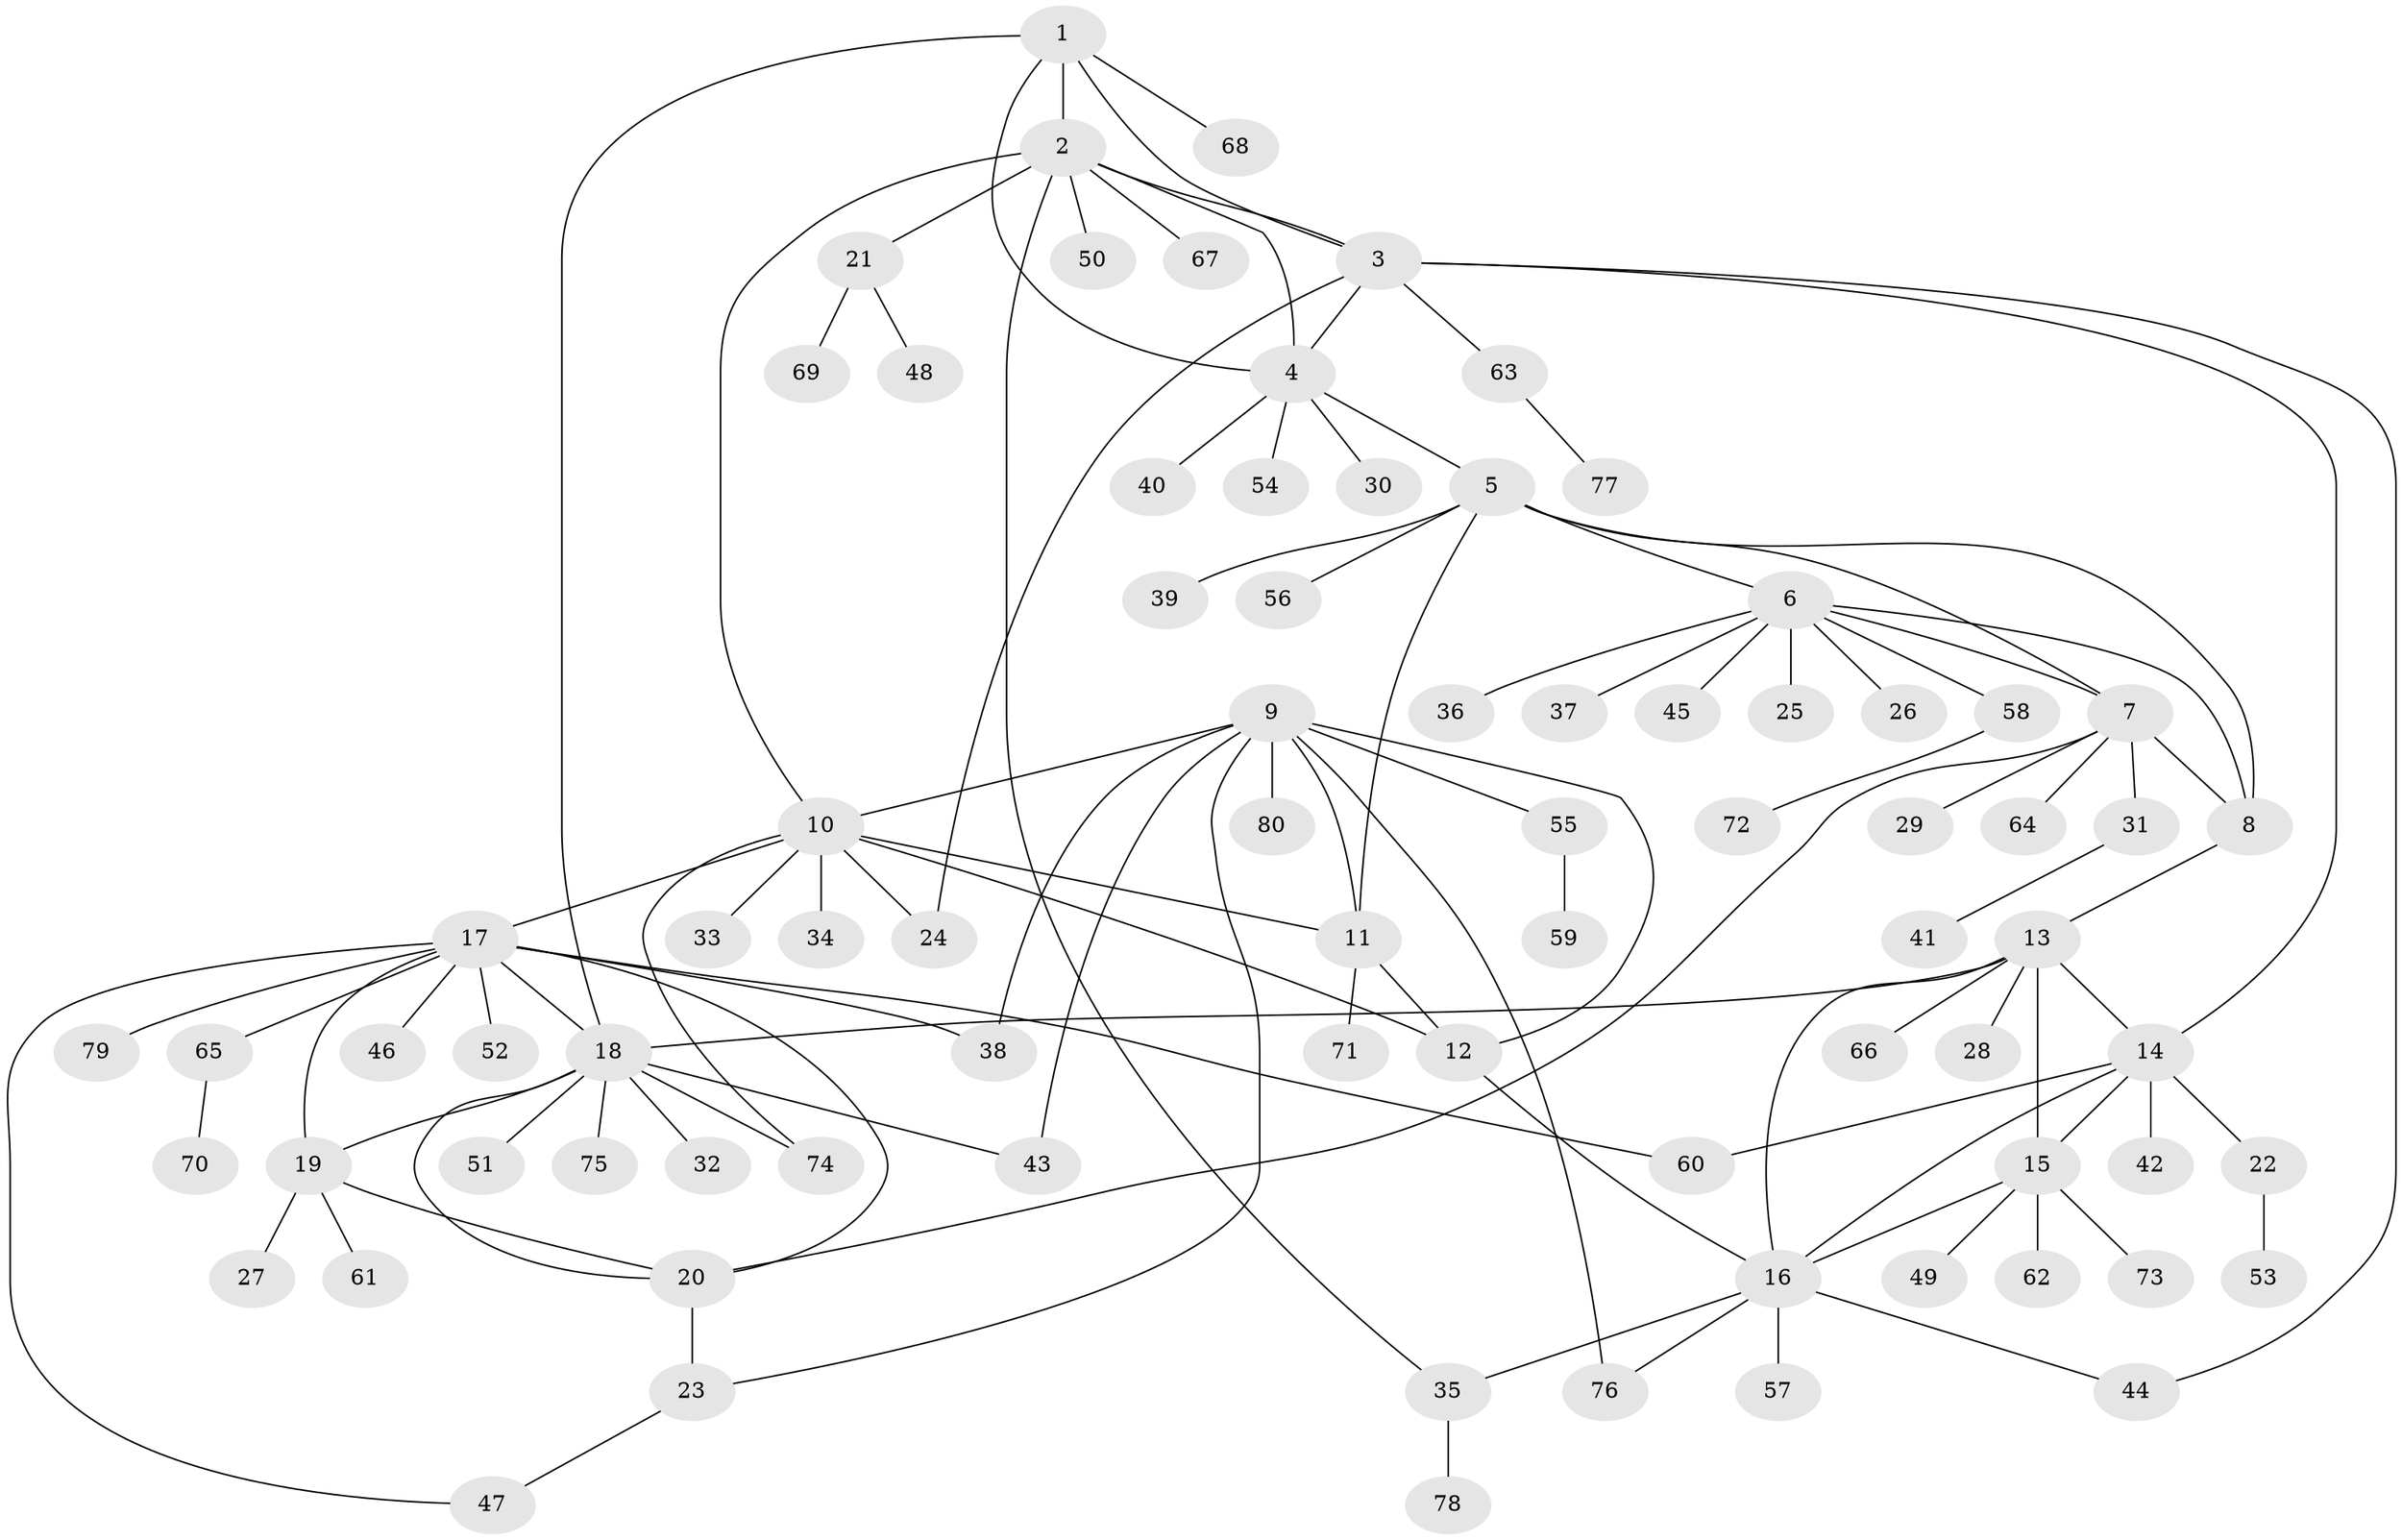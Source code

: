 // Generated by graph-tools (version 1.1) at 2025/50/03/09/25 03:50:34]
// undirected, 80 vertices, 110 edges
graph export_dot {
graph [start="1"]
  node [color=gray90,style=filled];
  1;
  2;
  3;
  4;
  5;
  6;
  7;
  8;
  9;
  10;
  11;
  12;
  13;
  14;
  15;
  16;
  17;
  18;
  19;
  20;
  21;
  22;
  23;
  24;
  25;
  26;
  27;
  28;
  29;
  30;
  31;
  32;
  33;
  34;
  35;
  36;
  37;
  38;
  39;
  40;
  41;
  42;
  43;
  44;
  45;
  46;
  47;
  48;
  49;
  50;
  51;
  52;
  53;
  54;
  55;
  56;
  57;
  58;
  59;
  60;
  61;
  62;
  63;
  64;
  65;
  66;
  67;
  68;
  69;
  70;
  71;
  72;
  73;
  74;
  75;
  76;
  77;
  78;
  79;
  80;
  1 -- 2;
  1 -- 3;
  1 -- 4;
  1 -- 18;
  1 -- 68;
  2 -- 3;
  2 -- 4;
  2 -- 10;
  2 -- 21;
  2 -- 35;
  2 -- 50;
  2 -- 67;
  3 -- 4;
  3 -- 14;
  3 -- 24;
  3 -- 44;
  3 -- 63;
  4 -- 5;
  4 -- 30;
  4 -- 40;
  4 -- 54;
  5 -- 6;
  5 -- 7;
  5 -- 8;
  5 -- 11;
  5 -- 39;
  5 -- 56;
  6 -- 7;
  6 -- 8;
  6 -- 25;
  6 -- 26;
  6 -- 36;
  6 -- 37;
  6 -- 45;
  6 -- 58;
  7 -- 8;
  7 -- 20;
  7 -- 29;
  7 -- 31;
  7 -- 64;
  8 -- 13;
  9 -- 10;
  9 -- 11;
  9 -- 12;
  9 -- 23;
  9 -- 38;
  9 -- 43;
  9 -- 55;
  9 -- 76;
  9 -- 80;
  10 -- 11;
  10 -- 12;
  10 -- 17;
  10 -- 24;
  10 -- 33;
  10 -- 34;
  10 -- 74;
  11 -- 12;
  11 -- 71;
  12 -- 16;
  13 -- 14;
  13 -- 15;
  13 -- 16;
  13 -- 18;
  13 -- 28;
  13 -- 66;
  14 -- 15;
  14 -- 16;
  14 -- 22;
  14 -- 42;
  14 -- 60;
  15 -- 16;
  15 -- 49;
  15 -- 62;
  15 -- 73;
  16 -- 35;
  16 -- 44;
  16 -- 57;
  16 -- 76;
  17 -- 18;
  17 -- 19;
  17 -- 20;
  17 -- 38;
  17 -- 46;
  17 -- 47;
  17 -- 52;
  17 -- 60;
  17 -- 65;
  17 -- 79;
  18 -- 19;
  18 -- 20;
  18 -- 32;
  18 -- 43;
  18 -- 51;
  18 -- 74;
  18 -- 75;
  19 -- 20;
  19 -- 27;
  19 -- 61;
  20 -- 23;
  21 -- 48;
  21 -- 69;
  22 -- 53;
  23 -- 47;
  31 -- 41;
  35 -- 78;
  55 -- 59;
  58 -- 72;
  63 -- 77;
  65 -- 70;
}
